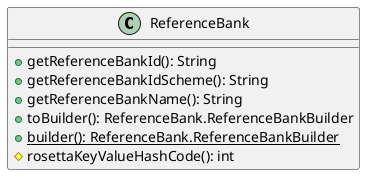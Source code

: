 @startuml

    class ReferenceBank [[ReferenceBank.html]] {
        +getReferenceBankId(): String
        +getReferenceBankIdScheme(): String
        +getReferenceBankName(): String
        +toBuilder(): ReferenceBank.ReferenceBankBuilder
        {static} +builder(): ReferenceBank.ReferenceBankBuilder
        #rosettaKeyValueHashCode(): int
    }

@enduml
